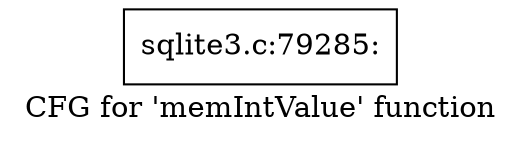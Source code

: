 digraph "CFG for 'memIntValue' function" {
	label="CFG for 'memIntValue' function";

	Node0x55c0f7b15c60 [shape=record,label="{sqlite3.c:79285:}"];
}
